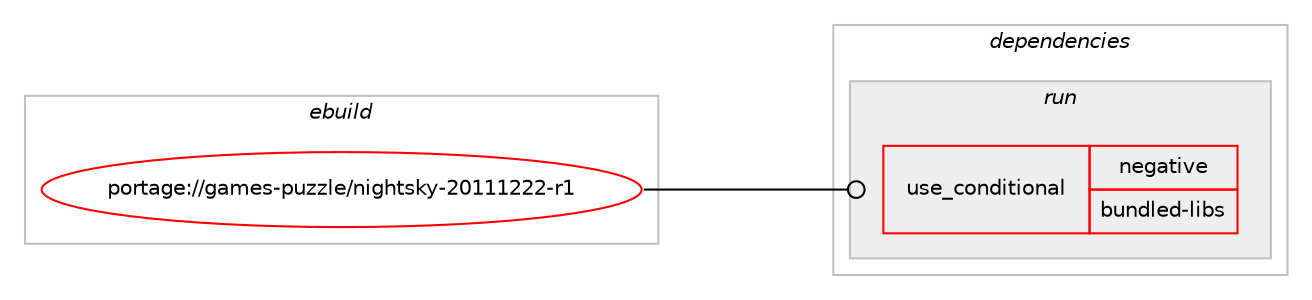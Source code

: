 digraph prolog {

# *************
# Graph options
# *************

newrank=true;
concentrate=true;
compound=true;
graph [rankdir=LR,fontname=Helvetica,fontsize=10,ranksep=1.5];#, ranksep=2.5, nodesep=0.2];
edge  [arrowhead=vee];
node  [fontname=Helvetica,fontsize=10];

# **********
# The ebuild
# **********

subgraph cluster_leftcol {
color=gray;
rank=same;
label=<<i>ebuild</i>>;
id [label="portage://games-puzzle/nightsky-20111222-r1", color=red, width=4, href="../games-puzzle/nightsky-20111222-r1.svg"];
}

# ****************
# The dependencies
# ****************

subgraph cluster_midcol {
color=gray;
label=<<i>dependencies</i>>;
subgraph cluster_compile {
fillcolor="#eeeeee";
style=filled;
label=<<i>compile</i>>;
}
subgraph cluster_compileandrun {
fillcolor="#eeeeee";
style=filled;
label=<<i>compile and run</i>>;
}
subgraph cluster_run {
fillcolor="#eeeeee";
style=filled;
label=<<i>run</i>>;
subgraph cond62805 {
dependency116071 [label=<<TABLE BORDER="0" CELLBORDER="1" CELLSPACING="0" CELLPADDING="4"><TR><TD ROWSPAN="3" CELLPADDING="10">use_conditional</TD></TR><TR><TD>negative</TD></TR><TR><TD>bundled-libs</TD></TR></TABLE>>, shape=none, color=red];
# *** BEGIN UNKNOWN DEPENDENCY TYPE (TODO) ***
# dependency116071 -> package_dependency(portage://games-puzzle/nightsky-20111222-r1,run,no,media-libs,freealut,none,[,,],[],[])
# *** END UNKNOWN DEPENDENCY TYPE (TODO) ***

# *** BEGIN UNKNOWN DEPENDENCY TYPE (TODO) ***
# dependency116071 -> package_dependency(portage://games-puzzle/nightsky-20111222-r1,run,no,media-libs,freeglut,none,[,,],[],[])
# *** END UNKNOWN DEPENDENCY TYPE (TODO) ***

# *** BEGIN UNKNOWN DEPENDENCY TYPE (TODO) ***
# dependency116071 -> package_dependency(portage://games-puzzle/nightsky-20111222-r1,run,no,media-libs,libogg,none,[,,],[],[])
# *** END UNKNOWN DEPENDENCY TYPE (TODO) ***

# *** BEGIN UNKNOWN DEPENDENCY TYPE (TODO) ***
# dependency116071 -> package_dependency(portage://games-puzzle/nightsky-20111222-r1,run,no,media-libs,libvorbis,none,[,,],[],[])
# *** END UNKNOWN DEPENDENCY TYPE (TODO) ***

# *** BEGIN UNKNOWN DEPENDENCY TYPE (TODO) ***
# dependency116071 -> package_dependency(portage://games-puzzle/nightsky-20111222-r1,run,no,media-libs,openal,none,[,,],[],[])
# *** END UNKNOWN DEPENDENCY TYPE (TODO) ***

# *** BEGIN UNKNOWN DEPENDENCY TYPE (TODO) ***
# dependency116071 -> package_dependency(portage://games-puzzle/nightsky-20111222-r1,run,no,sys-libs,zlib,none,[,,],[],[])
# *** END UNKNOWN DEPENDENCY TYPE (TODO) ***

}
id:e -> dependency116071:w [weight=20,style="solid",arrowhead="odot"];
# *** BEGIN UNKNOWN DEPENDENCY TYPE (TODO) ***
# id -> package_dependency(portage://games-puzzle/nightsky-20111222-r1,run,no,virtual,glu,none,[,,],[],[])
# *** END UNKNOWN DEPENDENCY TYPE (TODO) ***

# *** BEGIN UNKNOWN DEPENDENCY TYPE (TODO) ***
# id -> package_dependency(portage://games-puzzle/nightsky-20111222-r1,run,no,virtual,opengl,none,[,,],[],[])
# *** END UNKNOWN DEPENDENCY TYPE (TODO) ***

# *** BEGIN UNKNOWN DEPENDENCY TYPE (TODO) ***
# id -> package_dependency(portage://games-puzzle/nightsky-20111222-r1,run,no,x11-libs,libX11,none,[,,],[],[])
# *** END UNKNOWN DEPENDENCY TYPE (TODO) ***

# *** BEGIN UNKNOWN DEPENDENCY TYPE (TODO) ***
# id -> package_dependency(portage://games-puzzle/nightsky-20111222-r1,run,no,x11-libs,libXext,none,[,,],[],[])
# *** END UNKNOWN DEPENDENCY TYPE (TODO) ***

# *** BEGIN UNKNOWN DEPENDENCY TYPE (TODO) ***
# id -> package_dependency(portage://games-puzzle/nightsky-20111222-r1,run,no,x11-libs,libXi,none,[,,],[],[])
# *** END UNKNOWN DEPENDENCY TYPE (TODO) ***

# *** BEGIN UNKNOWN DEPENDENCY TYPE (TODO) ***
# id -> package_dependency(portage://games-puzzle/nightsky-20111222-r1,run,no,x11-libs,libXxf86vm,none,[,,],[],[])
# *** END UNKNOWN DEPENDENCY TYPE (TODO) ***

}
}

# **************
# The candidates
# **************

subgraph cluster_choices {
rank=same;
color=gray;
label=<<i>candidates</i>>;

}

}

